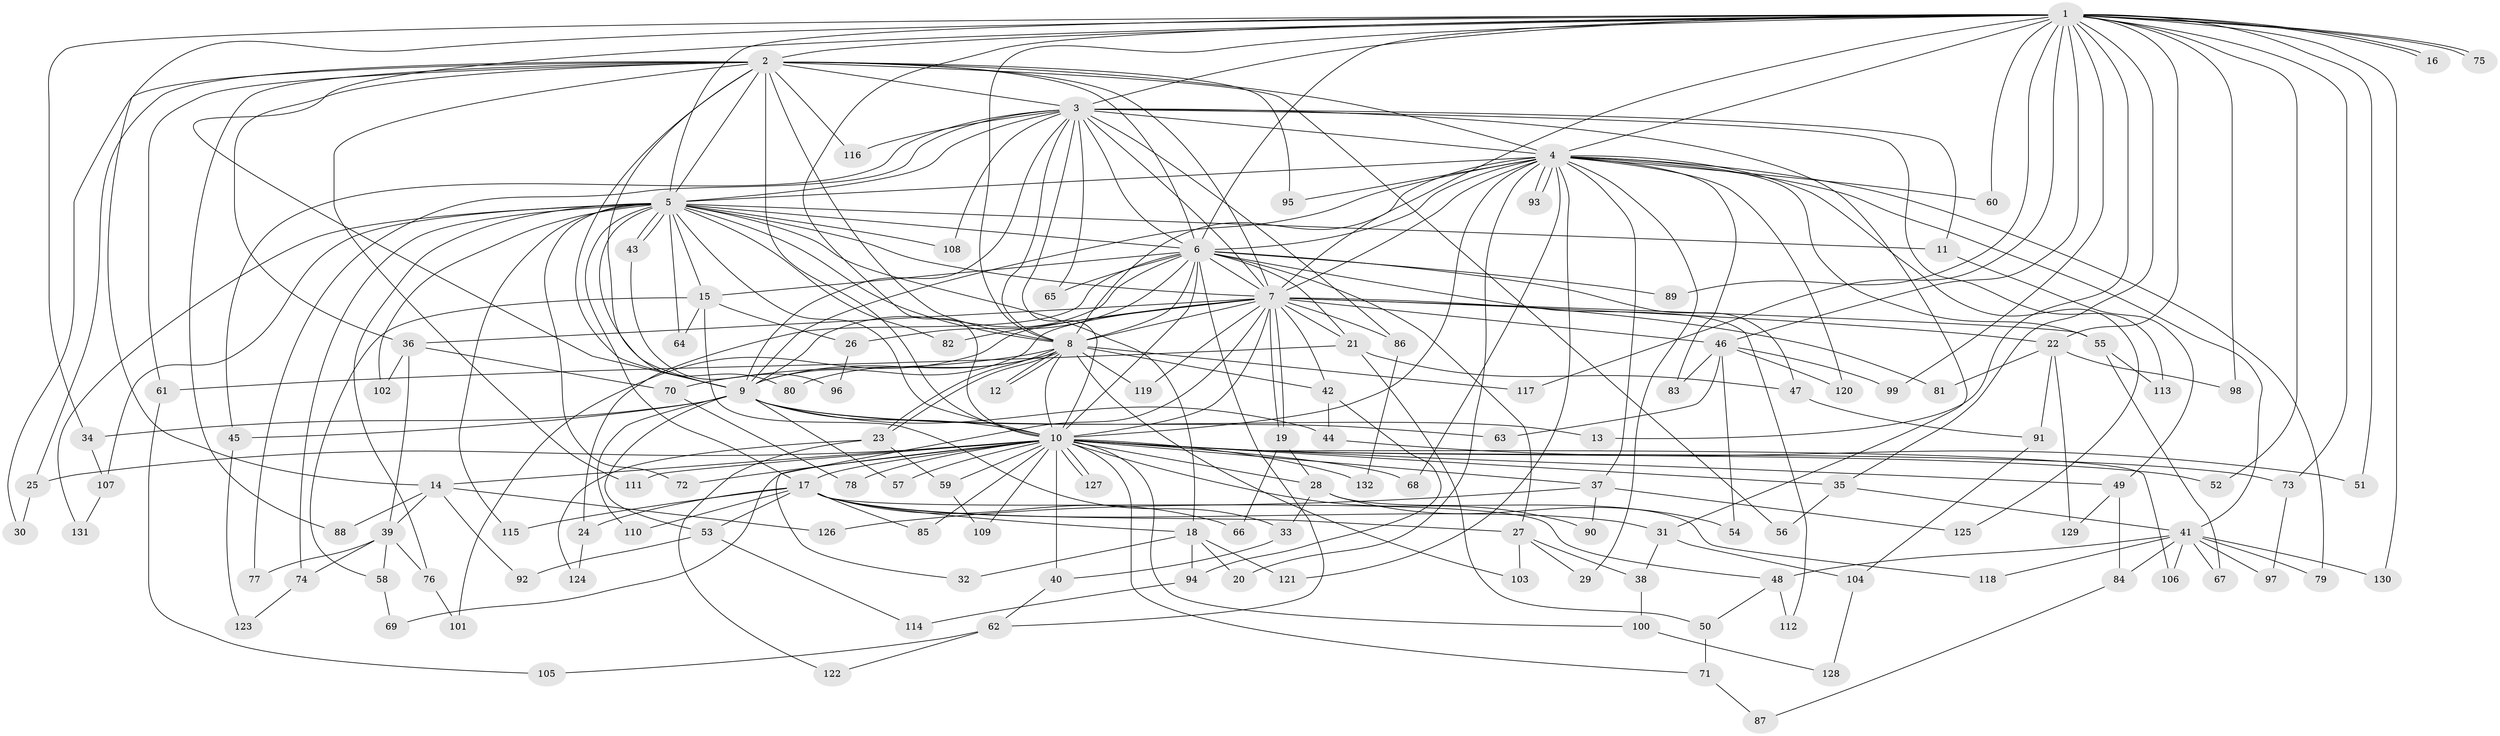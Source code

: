// coarse degree distribution, {24: 0.00980392156862745, 17: 0.00980392156862745, 16: 0.00980392156862745, 21: 0.00980392156862745, 23: 0.00980392156862745, 18: 0.00980392156862745, 27: 0.00980392156862745, 19: 0.00980392156862745, 35: 0.00980392156862745, 3: 0.16666666666666666, 2: 0.5392156862745098, 6: 0.029411764705882353, 5: 0.058823529411764705, 13: 0.00980392156862745, 4: 0.0784313725490196, 7: 0.0196078431372549, 10: 0.00980392156862745}
// Generated by graph-tools (version 1.1) at 2025/51/02/27/25 19:51:48]
// undirected, 132 vertices, 289 edges
graph export_dot {
graph [start="1"]
  node [color=gray90,style=filled];
  1;
  2;
  3;
  4;
  5;
  6;
  7;
  8;
  9;
  10;
  11;
  12;
  13;
  14;
  15;
  16;
  17;
  18;
  19;
  20;
  21;
  22;
  23;
  24;
  25;
  26;
  27;
  28;
  29;
  30;
  31;
  32;
  33;
  34;
  35;
  36;
  37;
  38;
  39;
  40;
  41;
  42;
  43;
  44;
  45;
  46;
  47;
  48;
  49;
  50;
  51;
  52;
  53;
  54;
  55;
  56;
  57;
  58;
  59;
  60;
  61;
  62;
  63;
  64;
  65;
  66;
  67;
  68;
  69;
  70;
  71;
  72;
  73;
  74;
  75;
  76;
  77;
  78;
  79;
  80;
  81;
  82;
  83;
  84;
  85;
  86;
  87;
  88;
  89;
  90;
  91;
  92;
  93;
  94;
  95;
  96;
  97;
  98;
  99;
  100;
  101;
  102;
  103;
  104;
  105;
  106;
  107;
  108;
  109;
  110;
  111;
  112;
  113;
  114;
  115;
  116;
  117;
  118;
  119;
  120;
  121;
  122;
  123;
  124;
  125;
  126;
  127;
  128;
  129;
  130;
  131;
  132;
  1 -- 2;
  1 -- 3;
  1 -- 4;
  1 -- 5;
  1 -- 6;
  1 -- 7;
  1 -- 8;
  1 -- 9;
  1 -- 10;
  1 -- 13;
  1 -- 14;
  1 -- 16;
  1 -- 16;
  1 -- 22;
  1 -- 34;
  1 -- 35;
  1 -- 46;
  1 -- 51;
  1 -- 52;
  1 -- 60;
  1 -- 73;
  1 -- 75;
  1 -- 75;
  1 -- 89;
  1 -- 98;
  1 -- 99;
  1 -- 117;
  1 -- 130;
  2 -- 3;
  2 -- 4;
  2 -- 5;
  2 -- 6;
  2 -- 7;
  2 -- 8;
  2 -- 9;
  2 -- 10;
  2 -- 25;
  2 -- 30;
  2 -- 36;
  2 -- 56;
  2 -- 61;
  2 -- 80;
  2 -- 88;
  2 -- 95;
  2 -- 111;
  2 -- 116;
  3 -- 4;
  3 -- 5;
  3 -- 6;
  3 -- 7;
  3 -- 8;
  3 -- 9;
  3 -- 10;
  3 -- 11;
  3 -- 31;
  3 -- 45;
  3 -- 65;
  3 -- 77;
  3 -- 86;
  3 -- 108;
  3 -- 113;
  3 -- 116;
  4 -- 5;
  4 -- 6;
  4 -- 7;
  4 -- 8;
  4 -- 9;
  4 -- 10;
  4 -- 20;
  4 -- 29;
  4 -- 37;
  4 -- 41;
  4 -- 55;
  4 -- 60;
  4 -- 68;
  4 -- 79;
  4 -- 83;
  4 -- 93;
  4 -- 93;
  4 -- 95;
  4 -- 120;
  4 -- 121;
  4 -- 125;
  5 -- 6;
  5 -- 7;
  5 -- 8;
  5 -- 9;
  5 -- 10;
  5 -- 11;
  5 -- 15;
  5 -- 17;
  5 -- 18;
  5 -- 43;
  5 -- 43;
  5 -- 64;
  5 -- 72;
  5 -- 74;
  5 -- 76;
  5 -- 82;
  5 -- 102;
  5 -- 107;
  5 -- 108;
  5 -- 115;
  5 -- 131;
  6 -- 7;
  6 -- 8;
  6 -- 9;
  6 -- 10;
  6 -- 15;
  6 -- 21;
  6 -- 24;
  6 -- 26;
  6 -- 27;
  6 -- 47;
  6 -- 62;
  6 -- 65;
  6 -- 89;
  6 -- 112;
  7 -- 8;
  7 -- 9;
  7 -- 10;
  7 -- 19;
  7 -- 19;
  7 -- 21;
  7 -- 22;
  7 -- 32;
  7 -- 36;
  7 -- 42;
  7 -- 46;
  7 -- 55;
  7 -- 81;
  7 -- 82;
  7 -- 86;
  7 -- 101;
  7 -- 119;
  8 -- 9;
  8 -- 10;
  8 -- 12;
  8 -- 12;
  8 -- 23;
  8 -- 23;
  8 -- 42;
  8 -- 70;
  8 -- 80;
  8 -- 103;
  8 -- 117;
  8 -- 119;
  9 -- 10;
  9 -- 13;
  9 -- 34;
  9 -- 44;
  9 -- 45;
  9 -- 53;
  9 -- 57;
  9 -- 63;
  9 -- 110;
  10 -- 14;
  10 -- 17;
  10 -- 25;
  10 -- 28;
  10 -- 35;
  10 -- 37;
  10 -- 40;
  10 -- 49;
  10 -- 52;
  10 -- 57;
  10 -- 59;
  10 -- 68;
  10 -- 69;
  10 -- 71;
  10 -- 72;
  10 -- 73;
  10 -- 78;
  10 -- 85;
  10 -- 90;
  10 -- 100;
  10 -- 106;
  10 -- 109;
  10 -- 111;
  10 -- 127;
  10 -- 127;
  10 -- 132;
  11 -- 49;
  14 -- 39;
  14 -- 88;
  14 -- 92;
  14 -- 126;
  15 -- 26;
  15 -- 33;
  15 -- 58;
  15 -- 64;
  17 -- 18;
  17 -- 24;
  17 -- 27;
  17 -- 31;
  17 -- 48;
  17 -- 53;
  17 -- 66;
  17 -- 85;
  17 -- 110;
  17 -- 115;
  18 -- 20;
  18 -- 32;
  18 -- 94;
  18 -- 121;
  19 -- 28;
  19 -- 66;
  21 -- 47;
  21 -- 50;
  21 -- 61;
  22 -- 81;
  22 -- 91;
  22 -- 98;
  22 -- 129;
  23 -- 59;
  23 -- 122;
  23 -- 124;
  24 -- 124;
  25 -- 30;
  26 -- 96;
  27 -- 29;
  27 -- 38;
  27 -- 103;
  28 -- 33;
  28 -- 54;
  28 -- 118;
  31 -- 38;
  31 -- 104;
  33 -- 40;
  34 -- 107;
  35 -- 41;
  35 -- 56;
  36 -- 39;
  36 -- 70;
  36 -- 102;
  37 -- 90;
  37 -- 125;
  37 -- 126;
  38 -- 100;
  39 -- 58;
  39 -- 74;
  39 -- 76;
  39 -- 77;
  40 -- 62;
  41 -- 48;
  41 -- 67;
  41 -- 79;
  41 -- 84;
  41 -- 97;
  41 -- 106;
  41 -- 118;
  41 -- 130;
  42 -- 44;
  42 -- 94;
  43 -- 96;
  44 -- 51;
  45 -- 123;
  46 -- 54;
  46 -- 63;
  46 -- 83;
  46 -- 99;
  46 -- 120;
  47 -- 91;
  48 -- 50;
  48 -- 112;
  49 -- 84;
  49 -- 129;
  50 -- 71;
  53 -- 92;
  53 -- 114;
  55 -- 67;
  55 -- 113;
  58 -- 69;
  59 -- 109;
  61 -- 105;
  62 -- 105;
  62 -- 122;
  70 -- 78;
  71 -- 87;
  73 -- 97;
  74 -- 123;
  76 -- 101;
  84 -- 87;
  86 -- 132;
  91 -- 104;
  94 -- 114;
  100 -- 128;
  104 -- 128;
  107 -- 131;
}
